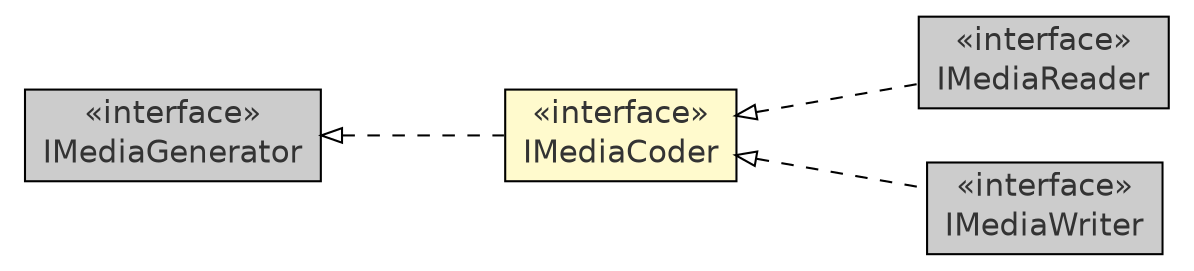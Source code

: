 #!/usr/local/bin/dot
#
# Class diagram 
# Generated by UmlGraph version 4.8 (http://www.spinellis.gr/sw/umlgraph)
#

digraph G {
	edge [fontname="Helvetica",fontsize=10,labelfontname="Helvetica",labelfontsize=10];
	node [fontname="Helvetica",fontsize=10,shape=plaintext];
	rankdir=LR;
	ranksep=1;
	// com.xuggle.mediatool.IMediaReader
	c13603 [label=<<table border="0" cellborder="1" cellspacing="0" cellpadding="2" port="p" bgcolor="grey80" href="./IMediaReader.html">
		<tr><td><table border="0" cellspacing="0" cellpadding="1">
			<tr><td> &laquo;interface&raquo; </td></tr>
			<tr><td> IMediaReader </td></tr>
		</table></td></tr>
		</table>>, fontname="Helvetica", fontcolor="grey20", fontsize=15.0];
	// com.xuggle.mediatool.IMediaCoder
	c13604 [label=<<table border="0" cellborder="1" cellspacing="0" cellpadding="2" port="p" bgcolor="lemonChiffon" href="./IMediaCoder.html">
		<tr><td><table border="0" cellspacing="0" cellpadding="1">
			<tr><td> &laquo;interface&raquo; </td></tr>
			<tr><td> IMediaCoder </td></tr>
		</table></td></tr>
		</table>>, fontname="Helvetica", fontcolor="grey20", fontsize=15.0];
	// com.xuggle.mediatool.IMediaGenerator
	c13610 [label=<<table border="0" cellborder="1" cellspacing="0" cellpadding="2" port="p" bgcolor="grey80" href="./IMediaGenerator.html">
		<tr><td><table border="0" cellspacing="0" cellpadding="1">
			<tr><td> &laquo;interface&raquo; </td></tr>
			<tr><td> IMediaGenerator </td></tr>
		</table></td></tr>
		</table>>, fontname="Helvetica", fontcolor="grey20", fontsize=15.0];
	// com.xuggle.mediatool.IMediaWriter
	c13611 [label=<<table border="0" cellborder="1" cellspacing="0" cellpadding="2" port="p" bgcolor="grey80" href="./IMediaWriter.html">
		<tr><td><table border="0" cellspacing="0" cellpadding="1">
			<tr><td> &laquo;interface&raquo; </td></tr>
			<tr><td> IMediaWriter </td></tr>
		</table></td></tr>
		</table>>, fontname="Helvetica", fontcolor="grey20", fontsize=15.0];
	//com.xuggle.mediatool.IMediaReader implements com.xuggle.mediatool.IMediaCoder
	c13604:p -> c13603:p [dir=back,arrowtail=empty,style=dashed];
	//com.xuggle.mediatool.IMediaCoder implements com.xuggle.mediatool.IMediaGenerator
	c13610:p -> c13604:p [dir=back,arrowtail=empty,style=dashed];
	//com.xuggle.mediatool.IMediaWriter implements com.xuggle.mediatool.IMediaCoder
	c13604:p -> c13611:p [dir=back,arrowtail=empty,style=dashed];
}

